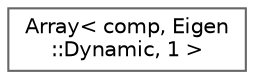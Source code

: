 digraph "Graphical Class Hierarchy"
{
 // INTERACTIVE_SVG=YES
 // LATEX_PDF_SIZE
  bgcolor="transparent";
  edge [fontname=Helvetica,fontsize=10,labelfontname=Helvetica,labelfontsize=10];
  node [fontname=Helvetica,fontsize=10,shape=box,height=0.2,width=0.4];
  rankdir="LR";
  Node0 [id="Node000000",label="Array\< comp, Eigen\l::Dynamic, 1 \>",height=0.2,width=0.4,color="grey40", fillcolor="white", style="filled",URL="$d0/db5/classEigen_1_1Array_3_01comp_00_01Eigen_1_1Dynamic_00_011_01_4.html",tooltip=" "];
}
